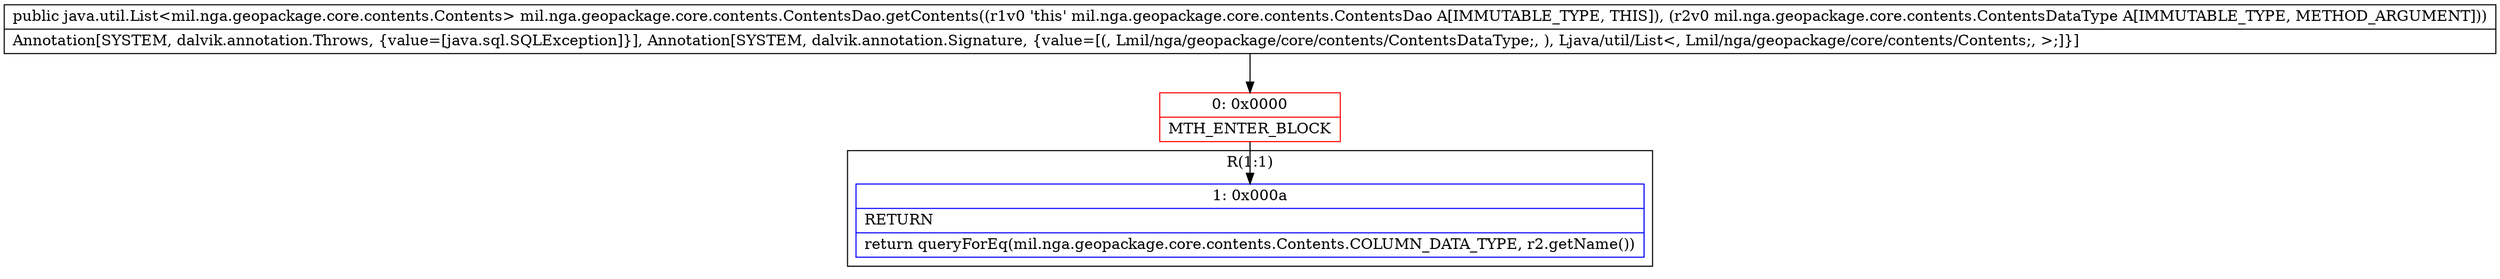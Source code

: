 digraph "CFG formil.nga.geopackage.core.contents.ContentsDao.getContents(Lmil\/nga\/geopackage\/core\/contents\/ContentsDataType;)Ljava\/util\/List;" {
subgraph cluster_Region_1875075919 {
label = "R(1:1)";
node [shape=record,color=blue];
Node_1 [shape=record,label="{1\:\ 0x000a|RETURN\l|return queryForEq(mil.nga.geopackage.core.contents.Contents.COLUMN_DATA_TYPE, r2.getName())\l}"];
}
Node_0 [shape=record,color=red,label="{0\:\ 0x0000|MTH_ENTER_BLOCK\l}"];
MethodNode[shape=record,label="{public java.util.List\<mil.nga.geopackage.core.contents.Contents\> mil.nga.geopackage.core.contents.ContentsDao.getContents((r1v0 'this' mil.nga.geopackage.core.contents.ContentsDao A[IMMUTABLE_TYPE, THIS]), (r2v0 mil.nga.geopackage.core.contents.ContentsDataType A[IMMUTABLE_TYPE, METHOD_ARGUMENT]))  | Annotation[SYSTEM, dalvik.annotation.Throws, \{value=[java.sql.SQLException]\}], Annotation[SYSTEM, dalvik.annotation.Signature, \{value=[(, Lmil\/nga\/geopackage\/core\/contents\/ContentsDataType;, ), Ljava\/util\/List\<, Lmil\/nga\/geopackage\/core\/contents\/Contents;, \>;]\}]\l}"];
MethodNode -> Node_0;
Node_0 -> Node_1;
}

